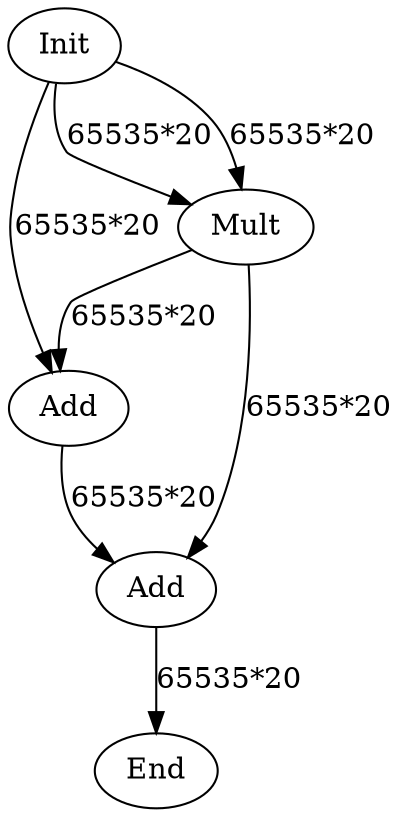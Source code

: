 digraph G {
Init[label="Init"];
Add0[label="Add"];
Add1[label="Add"];
Mult0[label="Mult"];
End[label="End"];
Init->Mult0[label="65535*20"];
Init->Mult0[label="65535*20"];
Init->Add0[label="65535*20"];
Mult0->Add0[label="65535*20"];
Mult0->Add1[label="65535*20"];
Add0->Add1[label="65535*20"];
Add1->End[label="65535*20"];
}
